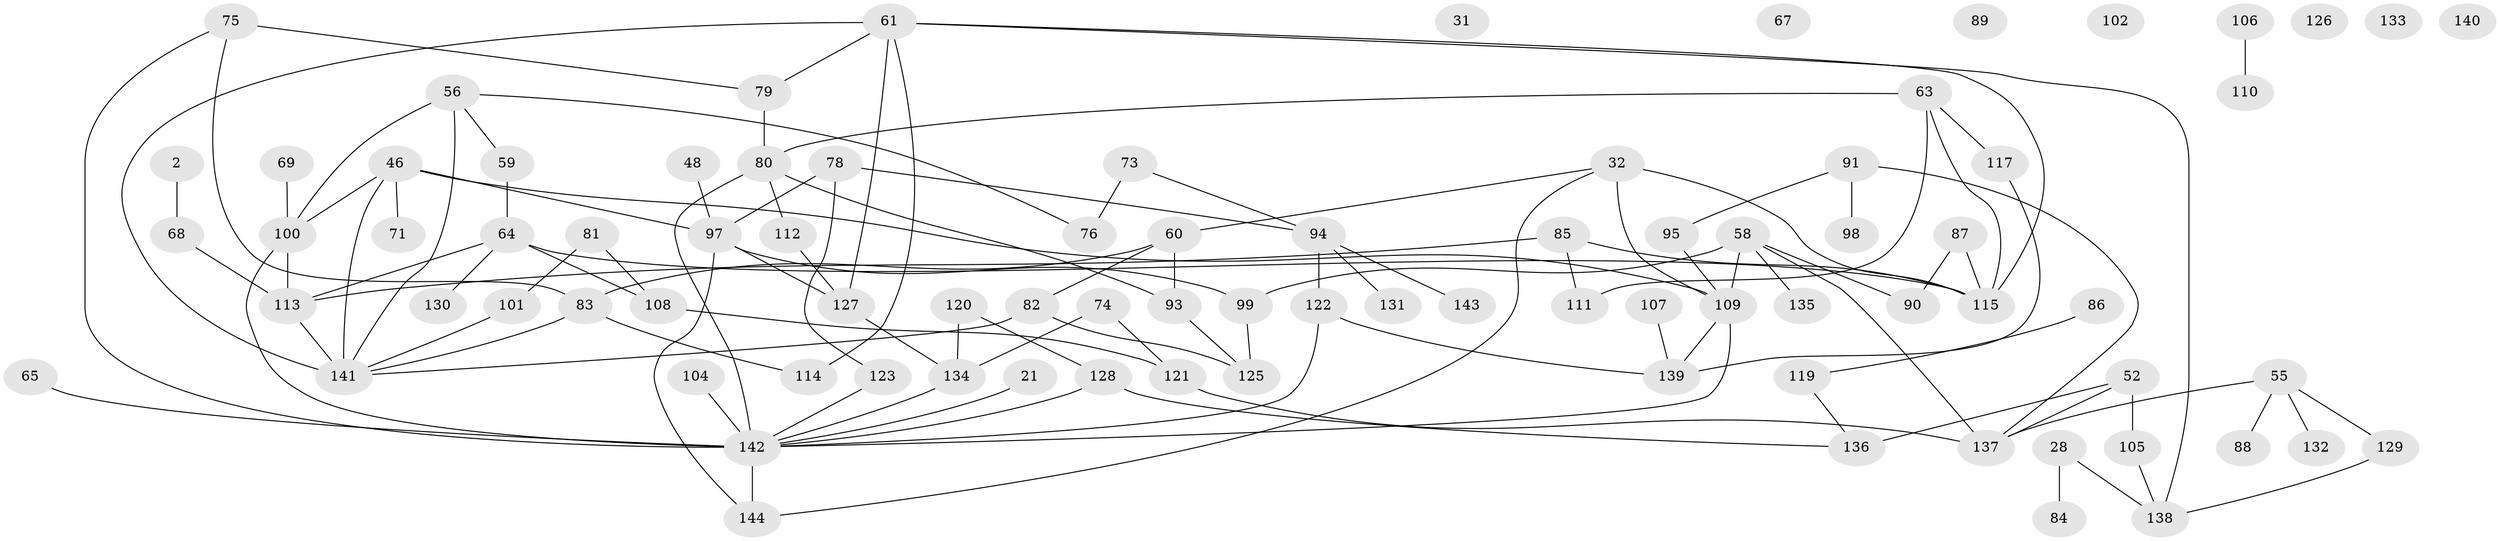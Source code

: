 // original degree distribution, {3: 0.2569444444444444, 1: 0.1875, 2: 0.2777777777777778, 4: 0.10416666666666667, 6: 0.027777777777777776, 5: 0.0625, 0: 0.04861111111111111, 7: 0.034722222222222224}
// Generated by graph-tools (version 1.1) at 2025/43/03/04/25 21:43:29]
// undirected, 86 vertices, 115 edges
graph export_dot {
graph [start="1"]
  node [color=gray90,style=filled];
  2;
  21;
  28;
  31;
  32;
  46 [super="+40"];
  48;
  52;
  55;
  56;
  58 [super="+57"];
  59;
  60 [super="+34"];
  61;
  63 [super="+41+12+24"];
  64;
  65;
  67;
  68;
  69;
  71;
  73;
  74 [super="+36"];
  75;
  76;
  78;
  79;
  80 [super="+42"];
  81 [super="+50+15"];
  82 [super="+47"];
  83 [super="+18+45"];
  84;
  85;
  86;
  87;
  88;
  89;
  90;
  91;
  93;
  94 [super="+5"];
  95;
  97 [super="+62"];
  98;
  99;
  100 [super="+10+11"];
  101;
  102;
  104 [super="+77"];
  105;
  106;
  107;
  108;
  109 [super="+92+53"];
  110;
  111;
  112;
  113 [super="+70+51"];
  114;
  115 [super="+30"];
  117;
  119 [super="+19"];
  120 [super="+72"];
  121;
  122 [super="+25+49"];
  123;
  125 [super="+38"];
  126;
  127 [super="+103"];
  128 [super="+20+66"];
  129;
  130;
  131;
  132;
  133;
  134 [super="+37"];
  135;
  136 [super="+23"];
  137;
  138;
  139 [super="+124"];
  140;
  141 [super="+116"];
  142 [super="+118"];
  143;
  144 [super="+39"];
  2 -- 68;
  21 -- 142;
  28 -- 84;
  28 -- 138;
  32 -- 60 [weight=2];
  32 -- 109 [weight=2];
  32 -- 115 [weight=2];
  32 -- 144;
  46 -- 109;
  46 -- 141 [weight=3];
  46 -- 71;
  46 -- 100;
  46 -- 97;
  48 -- 97;
  52 -- 105;
  52 -- 136 [weight=2];
  52 -- 137;
  55 -- 88;
  55 -- 129;
  55 -- 132;
  55 -- 137;
  56 -- 59;
  56 -- 76;
  56 -- 141 [weight=2];
  56 -- 100;
  58 -- 137;
  58 -- 109 [weight=2];
  58 -- 99;
  58 -- 90;
  58 -- 135;
  59 -- 64;
  60 -- 93;
  60 -- 83;
  60 -- 82;
  61 -- 79;
  61 -- 114;
  61 -- 115;
  61 -- 127;
  61 -- 138;
  61 -- 141 [weight=2];
  63 -- 111;
  63 -- 117;
  63 -- 80;
  63 -- 115;
  64 -- 108;
  64 -- 130;
  64 -- 115;
  64 -- 113;
  65 -- 142;
  68 -- 113;
  69 -- 100;
  73 -- 76;
  73 -- 94;
  74 -- 121;
  74 -- 134;
  75 -- 79;
  75 -- 83;
  75 -- 142;
  78 -- 123;
  78 -- 94;
  78 -- 97;
  79 -- 80;
  80 -- 112;
  80 -- 93;
  80 -- 142;
  81 -- 108;
  81 -- 101;
  82 -- 141;
  82 -- 125;
  83 -- 141;
  83 -- 114;
  85 -- 111;
  85 -- 113;
  85 -- 115;
  86 -- 119;
  87 -- 90;
  87 -- 115;
  91 -- 95;
  91 -- 98;
  91 -- 137;
  93 -- 125;
  94 -- 122;
  94 -- 131;
  94 -- 143;
  95 -- 109;
  97 -- 144;
  97 -- 99;
  97 -- 127 [weight=2];
  99 -- 125;
  100 -- 142 [weight=3];
  100 -- 113;
  101 -- 141;
  104 -- 142 [weight=3];
  105 -- 138;
  106 -- 110;
  107 -- 139;
  108 -- 121;
  109 -- 139 [weight=3];
  109 -- 142 [weight=2];
  112 -- 127;
  113 -- 141;
  117 -- 139;
  119 -- 136;
  120 -- 128;
  120 -- 134;
  121 -- 137;
  122 -- 139;
  122 -- 142;
  123 -- 142;
  127 -- 134;
  128 -- 136;
  128 -- 142 [weight=2];
  129 -- 138;
  134 -- 142;
  142 -- 144;
}
